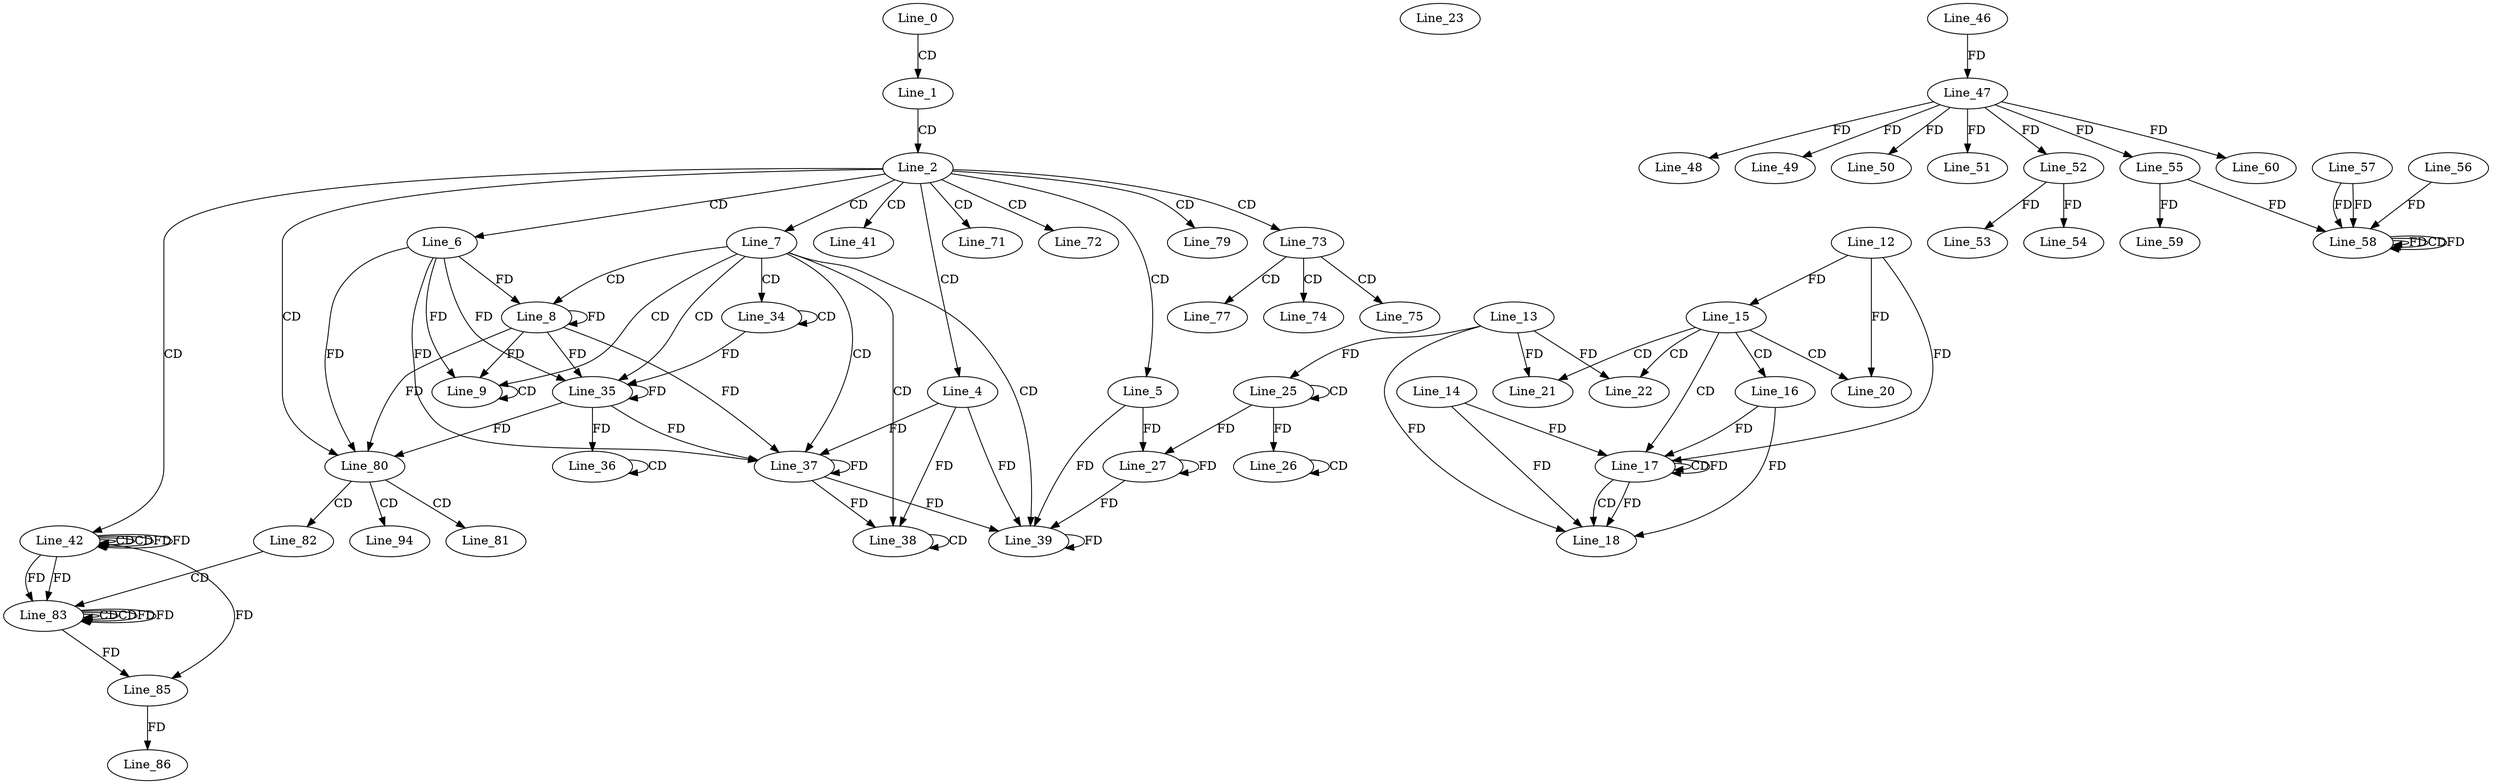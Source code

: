digraph G {
  Line_0;
  Line_1;
  Line_2;
  Line_4;
  Line_5;
  Line_6;
  Line_7;
  Line_8;
  Line_8;
  Line_9;
  Line_9;
  Line_12;
  Line_15;
  Line_16;
  Line_17;
  Line_17;
  Line_14;
  Line_17;
  Line_18;
  Line_13;
  Line_20;
  Line_21;
  Line_22;
  Line_23;
  Line_25;
  Line_25;
  Line_26;
  Line_26;
  Line_27;
  Line_27;
  Line_34;
  Line_34;
  Line_35;
  Line_35;
  Line_36;
  Line_36;
  Line_37;
  Line_37;
  Line_38;
  Line_38;
  Line_39;
  Line_39;
  Line_41;
  Line_42;
  Line_42;
  Line_42;
  Line_46;
  Line_47;
  Line_47;
  Line_48;
  Line_49;
  Line_50;
  Line_51;
  Line_52;
  Line_52;
  Line_53;
  Line_54;
  Line_55;
  Line_58;
  Line_57;
  Line_58;
  Line_55;
  Line_58;
  Line_58;
  Line_56;
  Line_59;
  Line_60;
  Line_71;
  Line_72;
  Line_73;
  Line_74;
  Line_75;
  Line_77;
  Line_79;
  Line_80;
  Line_80;
  Line_80;
  Line_81;
  Line_82;
  Line_83;
  Line_83;
  Line_83;
  Line_85;
  Line_85;
  Line_86;
  Line_94;
  Line_0 -> Line_1 [ label="CD" ];
  Line_1 -> Line_2 [ label="CD" ];
  Line_2 -> Line_4 [ label="CD" ];
  Line_2 -> Line_5 [ label="CD" ];
  Line_2 -> Line_6 [ label="CD" ];
  Line_2 -> Line_7 [ label="CD" ];
  Line_7 -> Line_8 [ label="CD" ];
  Line_6 -> Line_8 [ label="FD" ];
  Line_8 -> Line_8 [ label="FD" ];
  Line_7 -> Line_9 [ label="CD" ];
  Line_6 -> Line_9 [ label="FD" ];
  Line_8 -> Line_9 [ label="FD" ];
  Line_9 -> Line_9 [ label="CD" ];
  Line_12 -> Line_15 [ label="FD" ];
  Line_15 -> Line_16 [ label="CD" ];
  Line_15 -> Line_17 [ label="CD" ];
  Line_17 -> Line_17 [ label="CD" ];
  Line_17 -> Line_17 [ label="FD" ];
  Line_14 -> Line_17 [ label="FD" ];
  Line_12 -> Line_17 [ label="FD" ];
  Line_16 -> Line_17 [ label="FD" ];
  Line_17 -> Line_18 [ label="CD" ];
  Line_13 -> Line_18 [ label="FD" ];
  Line_16 -> Line_18 [ label="FD" ];
  Line_17 -> Line_18 [ label="FD" ];
  Line_14 -> Line_18 [ label="FD" ];
  Line_15 -> Line_20 [ label="CD" ];
  Line_12 -> Line_20 [ label="FD" ];
  Line_15 -> Line_21 [ label="CD" ];
  Line_13 -> Line_21 [ label="FD" ];
  Line_15 -> Line_22 [ label="CD" ];
  Line_13 -> Line_22 [ label="FD" ];
  Line_25 -> Line_25 [ label="CD" ];
  Line_13 -> Line_25 [ label="FD" ];
  Line_25 -> Line_26 [ label="FD" ];
  Line_26 -> Line_26 [ label="CD" ];
  Line_5 -> Line_27 [ label="FD" ];
  Line_27 -> Line_27 [ label="FD" ];
  Line_25 -> Line_27 [ label="FD" ];
  Line_7 -> Line_34 [ label="CD" ];
  Line_34 -> Line_34 [ label="CD" ];
  Line_7 -> Line_35 [ label="CD" ];
  Line_6 -> Line_35 [ label="FD" ];
  Line_8 -> Line_35 [ label="FD" ];
  Line_35 -> Line_35 [ label="FD" ];
  Line_34 -> Line_35 [ label="FD" ];
  Line_35 -> Line_36 [ label="FD" ];
  Line_36 -> Line_36 [ label="CD" ];
  Line_7 -> Line_37 [ label="CD" ];
  Line_4 -> Line_37 [ label="FD" ];
  Line_37 -> Line_37 [ label="FD" ];
  Line_6 -> Line_37 [ label="FD" ];
  Line_8 -> Line_37 [ label="FD" ];
  Line_35 -> Line_37 [ label="FD" ];
  Line_7 -> Line_38 [ label="CD" ];
  Line_4 -> Line_38 [ label="FD" ];
  Line_37 -> Line_38 [ label="FD" ];
  Line_38 -> Line_38 [ label="CD" ];
  Line_7 -> Line_39 [ label="CD" ];
  Line_5 -> Line_39 [ label="FD" ];
  Line_27 -> Line_39 [ label="FD" ];
  Line_39 -> Line_39 [ label="FD" ];
  Line_4 -> Line_39 [ label="FD" ];
  Line_37 -> Line_39 [ label="FD" ];
  Line_2 -> Line_41 [ label="CD" ];
  Line_2 -> Line_42 [ label="CD" ];
  Line_42 -> Line_42 [ label="CD" ];
  Line_42 -> Line_42 [ label="CD" ];
  Line_42 -> Line_42 [ label="FD" ];
  Line_46 -> Line_47 [ label="FD" ];
  Line_47 -> Line_48 [ label="FD" ];
  Line_47 -> Line_49 [ label="FD" ];
  Line_47 -> Line_50 [ label="FD" ];
  Line_47 -> Line_51 [ label="FD" ];
  Line_47 -> Line_52 [ label="FD" ];
  Line_52 -> Line_53 [ label="FD" ];
  Line_52 -> Line_54 [ label="FD" ];
  Line_47 -> Line_55 [ label="FD" ];
  Line_58 -> Line_58 [ label="FD" ];
  Line_57 -> Line_58 [ label="FD" ];
  Line_55 -> Line_58 [ label="FD" ];
  Line_58 -> Line_58 [ label="CD" ];
  Line_56 -> Line_58 [ label="FD" ];
  Line_58 -> Line_58 [ label="FD" ];
  Line_57 -> Line_58 [ label="FD" ];
  Line_55 -> Line_59 [ label="FD" ];
  Line_47 -> Line_60 [ label="FD" ];
  Line_2 -> Line_71 [ label="CD" ];
  Line_2 -> Line_72 [ label="CD" ];
  Line_2 -> Line_73 [ label="CD" ];
  Line_73 -> Line_74 [ label="CD" ];
  Line_73 -> Line_75 [ label="CD" ];
  Line_73 -> Line_77 [ label="CD" ];
  Line_2 -> Line_79 [ label="CD" ];
  Line_2 -> Line_80 [ label="CD" ];
  Line_6 -> Line_80 [ label="FD" ];
  Line_8 -> Line_80 [ label="FD" ];
  Line_35 -> Line_80 [ label="FD" ];
  Line_80 -> Line_81 [ label="CD" ];
  Line_80 -> Line_82 [ label="CD" ];
  Line_82 -> Line_83 [ label="CD" ];
  Line_83 -> Line_83 [ label="CD" ];
  Line_42 -> Line_83 [ label="FD" ];
  Line_83 -> Line_83 [ label="CD" ];
  Line_83 -> Line_83 [ label="FD" ];
  Line_42 -> Line_83 [ label="FD" ];
  Line_83 -> Line_85 [ label="FD" ];
  Line_42 -> Line_85 [ label="FD" ];
  Line_85 -> Line_86 [ label="FD" ];
  Line_80 -> Line_94 [ label="CD" ];
  Line_42 -> Line_42 [ label="FD" ];
  Line_83 -> Line_83 [ label="FD" ];
}
